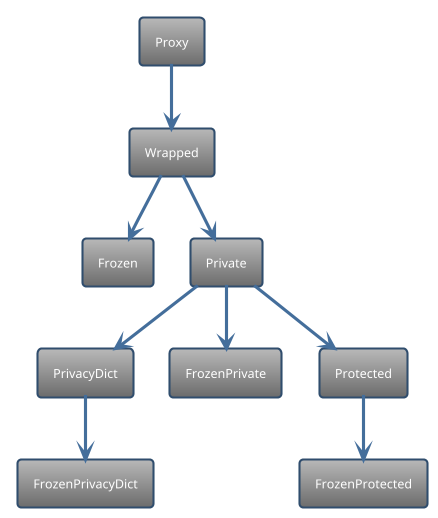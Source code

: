 
@startuml
' Create classdiagram.svg using command:
' java -jar plantuml.jar -tsvg classdiagram.puml
'!theme bluegray
!theme spacelab

skinparam linetype polyline
'skinparam linetype ortho
 
rectangle Proxy
rectangle Wrapped
rectangle Frozen
rectangle Private
rectangle PrivacyDict
rectangle FrozenPrivacyDict
rectangle FrozenPrivate
rectangle Protected
rectangle FrozenProtected

Proxy --> Wrapped
Wrapped --> Frozen
Wrapped --> Private

Private --> PrivacyDict
Private --> FrozenPrivate
Private --> Protected

PrivacyDict --> FrozenPrivacyDict
Protected --> FrozenProtected

@enduml
